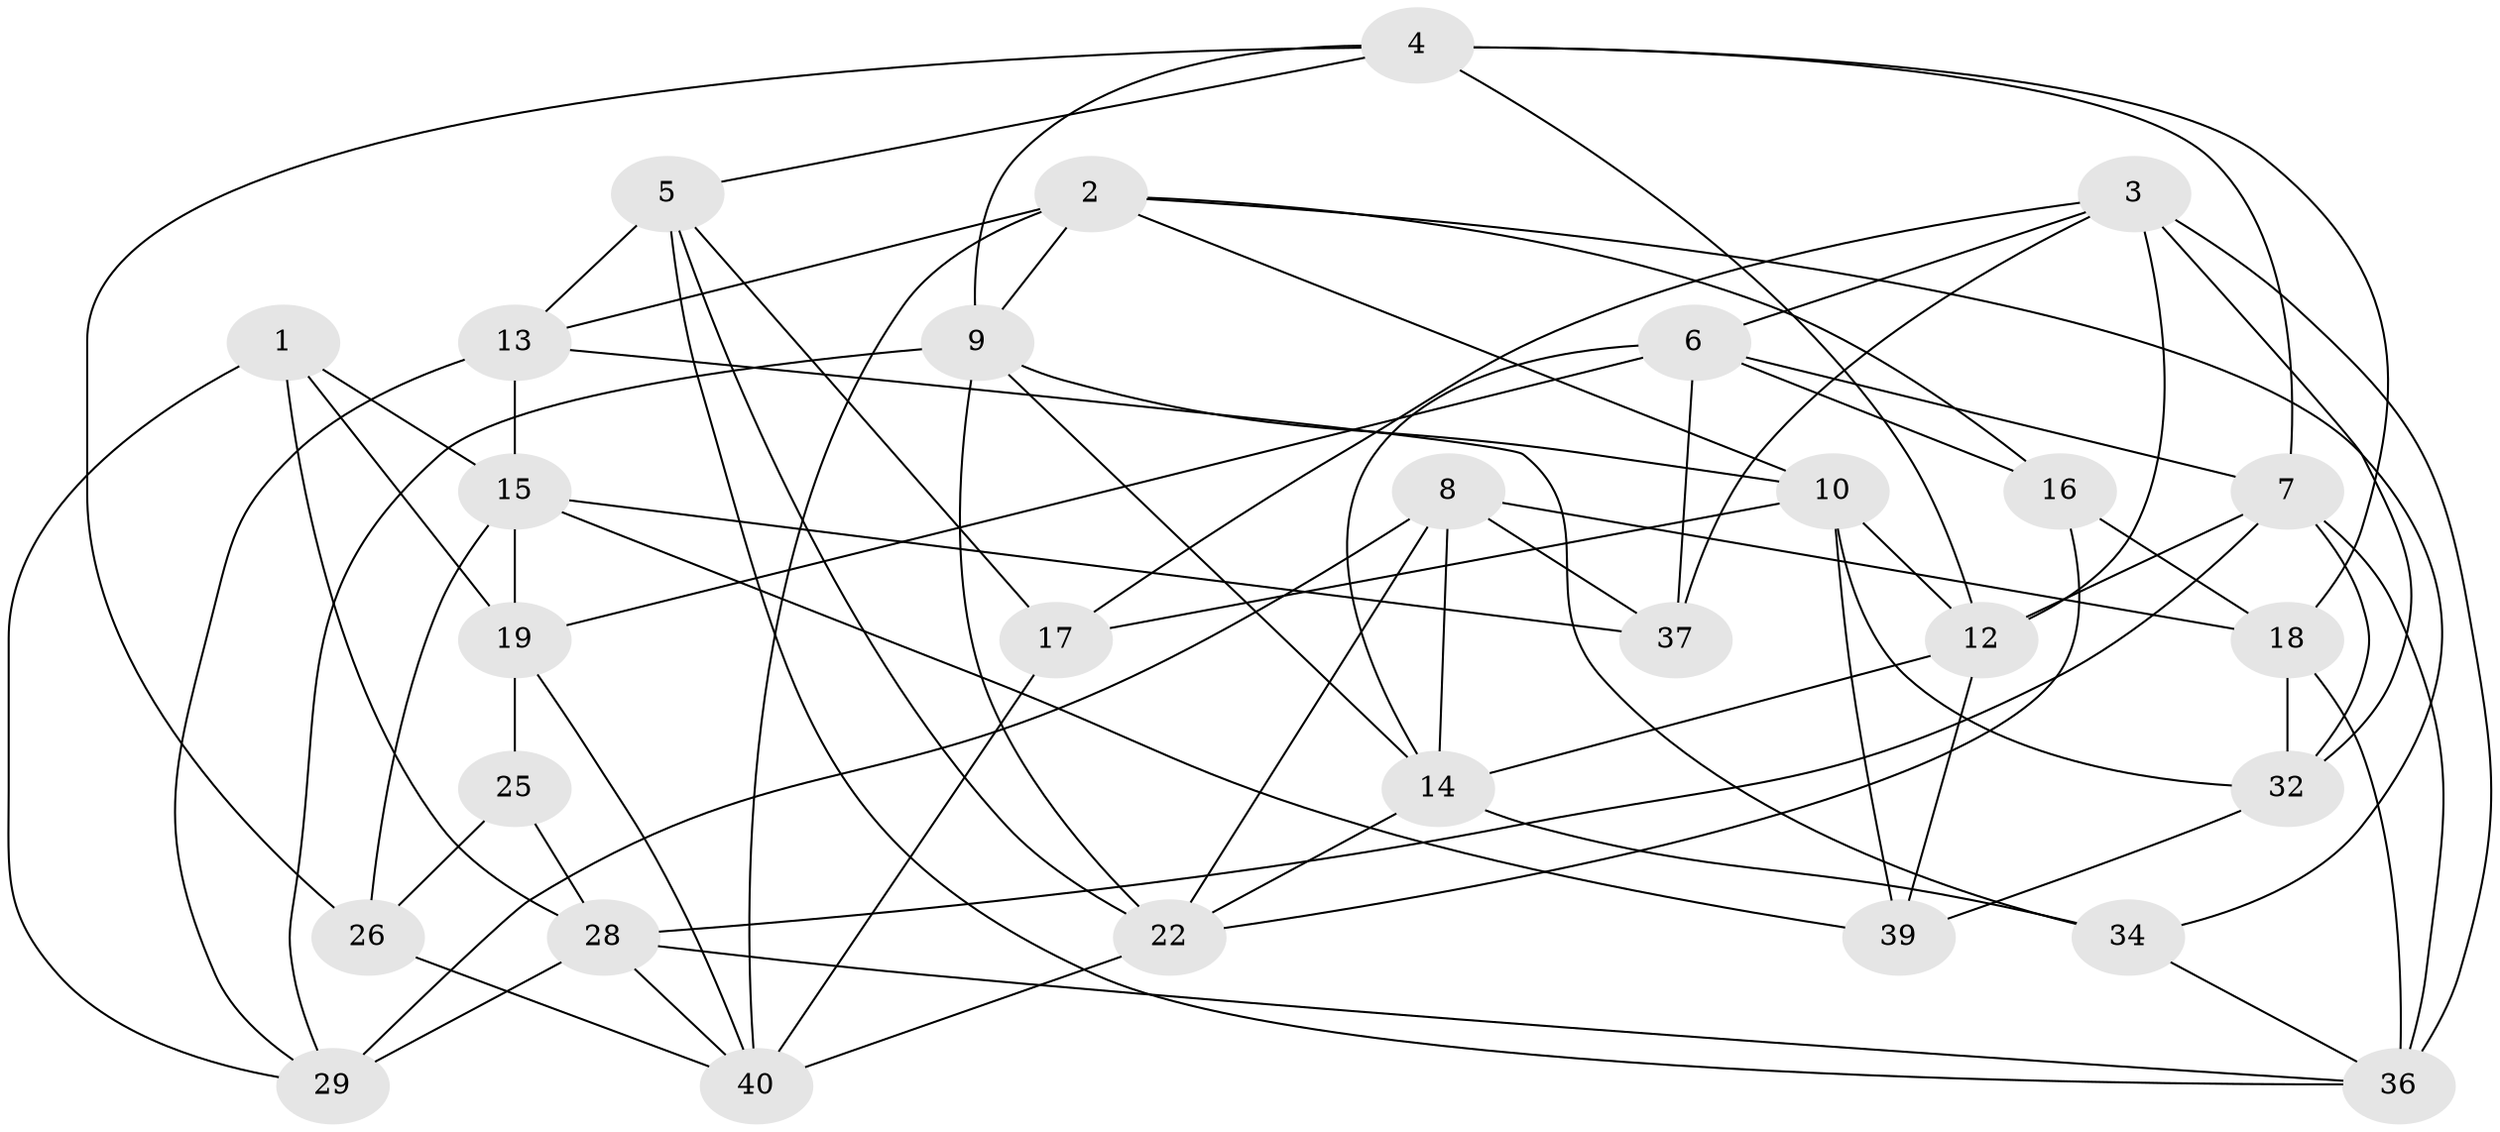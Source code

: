 // original degree distribution, {4: 1.0}
// Generated by graph-tools (version 1.1) at 2025/11/02/27/25 16:11:47]
// undirected, 29 vertices, 75 edges
graph export_dot {
graph [start="1"]
  node [color=gray90,style=filled];
  1;
  2 [super="+21"];
  3 [super="+38"];
  4 [super="+48"];
  5 [super="+20"];
  6 [super="+42"];
  7 [super="+50"];
  8 [super="+11"];
  9 [super="+31"];
  10 [super="+47"];
  12 [super="+45"];
  13 [super="+24"];
  14 [super="+23"];
  15 [super="+41"];
  16;
  17;
  18 [super="+27"];
  19 [super="+33"];
  22 [super="+43"];
  25;
  26;
  28 [super="+30"];
  29 [super="+35"];
  32 [super="+49"];
  34;
  36 [super="+46"];
  37;
  39;
  40 [super="+44"];
  1 -- 29;
  1 -- 19;
  1 -- 28;
  1 -- 15;
  2 -- 16;
  2 -- 40;
  2 -- 34;
  2 -- 10;
  2 -- 9;
  2 -- 13;
  3 -- 37;
  3 -- 17;
  3 -- 6;
  3 -- 32;
  3 -- 12;
  3 -- 36;
  4 -- 7;
  4 -- 18;
  4 -- 26;
  4 -- 12;
  4 -- 5;
  4 -- 9;
  5 -- 17;
  5 -- 13 [weight=2];
  5 -- 22;
  5 -- 36;
  6 -- 19;
  6 -- 14;
  6 -- 16;
  6 -- 37;
  6 -- 7;
  7 -- 36;
  7 -- 28;
  7 -- 32;
  7 -- 12;
  8 -- 22;
  8 -- 18;
  8 -- 29 [weight=2];
  8 -- 37;
  8 -- 14;
  9 -- 10;
  9 -- 22;
  9 -- 14;
  9 -- 29;
  10 -- 39;
  10 -- 32;
  10 -- 17;
  10 -- 12;
  12 -- 39;
  12 -- 14;
  13 -- 29;
  13 -- 15;
  13 -- 34;
  14 -- 22;
  14 -- 34;
  15 -- 37;
  15 -- 39;
  15 -- 26;
  15 -- 19;
  16 -- 22;
  16 -- 18;
  17 -- 40;
  18 -- 36;
  18 -- 32 [weight=2];
  19 -- 25 [weight=2];
  19 -- 40;
  22 -- 40;
  25 -- 26;
  25 -- 28;
  26 -- 40;
  28 -- 36;
  28 -- 40;
  28 -- 29;
  32 -- 39;
  34 -- 36;
}
